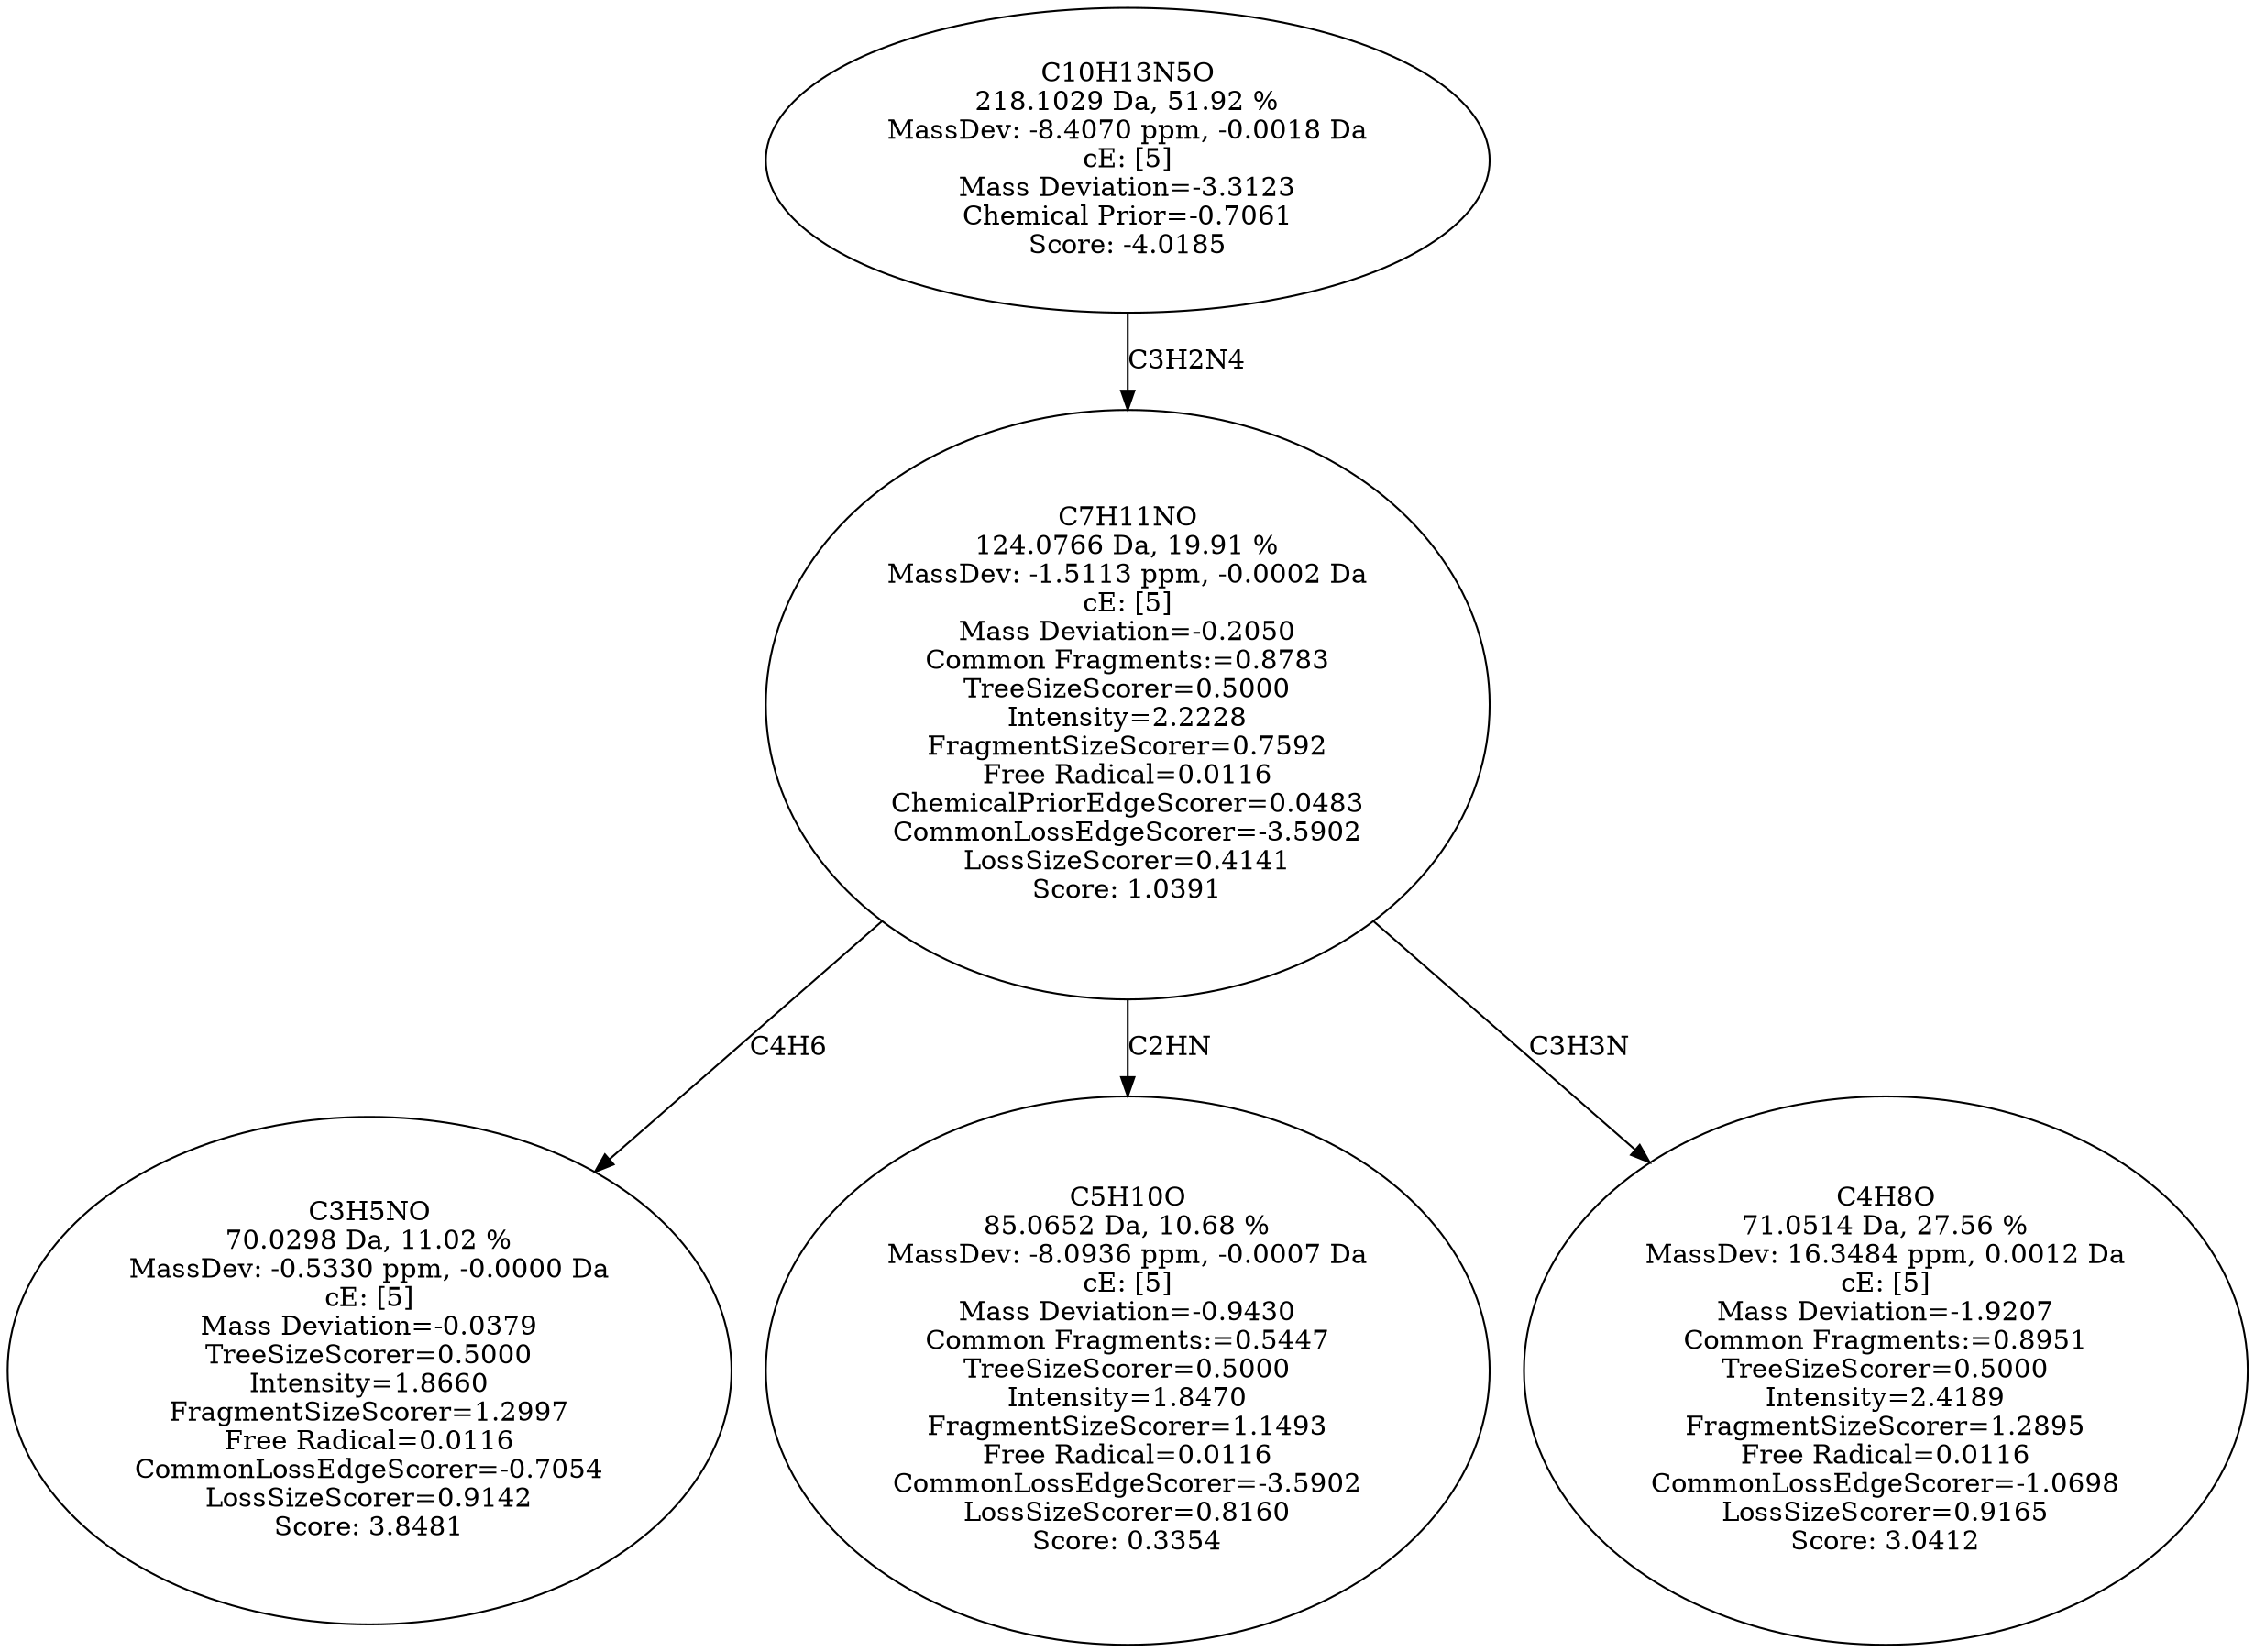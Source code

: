 strict digraph {
v1 [label="C3H5NO\n70.0298 Da, 11.02 %\nMassDev: -0.5330 ppm, -0.0000 Da\ncE: [5]\nMass Deviation=-0.0379\nTreeSizeScorer=0.5000\nIntensity=1.8660\nFragmentSizeScorer=1.2997\nFree Radical=0.0116\nCommonLossEdgeScorer=-0.7054\nLossSizeScorer=0.9142\nScore: 3.8481"];
v2 [label="C5H10O\n85.0652 Da, 10.68 %\nMassDev: -8.0936 ppm, -0.0007 Da\ncE: [5]\nMass Deviation=-0.9430\nCommon Fragments:=0.5447\nTreeSizeScorer=0.5000\nIntensity=1.8470\nFragmentSizeScorer=1.1493\nFree Radical=0.0116\nCommonLossEdgeScorer=-3.5902\nLossSizeScorer=0.8160\nScore: 0.3354"];
v3 [label="C4H8O\n71.0514 Da, 27.56 %\nMassDev: 16.3484 ppm, 0.0012 Da\ncE: [5]\nMass Deviation=-1.9207\nCommon Fragments:=0.8951\nTreeSizeScorer=0.5000\nIntensity=2.4189\nFragmentSizeScorer=1.2895\nFree Radical=0.0116\nCommonLossEdgeScorer=-1.0698\nLossSizeScorer=0.9165\nScore: 3.0412"];
v4 [label="C7H11NO\n124.0766 Da, 19.91 %\nMassDev: -1.5113 ppm, -0.0002 Da\ncE: [5]\nMass Deviation=-0.2050\nCommon Fragments:=0.8783\nTreeSizeScorer=0.5000\nIntensity=2.2228\nFragmentSizeScorer=0.7592\nFree Radical=0.0116\nChemicalPriorEdgeScorer=0.0483\nCommonLossEdgeScorer=-3.5902\nLossSizeScorer=0.4141\nScore: 1.0391"];
v5 [label="C10H13N5O\n218.1029 Da, 51.92 %\nMassDev: -8.4070 ppm, -0.0018 Da\ncE: [5]\nMass Deviation=-3.3123\nChemical Prior=-0.7061\nScore: -4.0185"];
v4 -> v1 [label="C4H6"];
v4 -> v2 [label="C2HN"];
v4 -> v3 [label="C3H3N"];
v5 -> v4 [label="C3H2N4"];
}